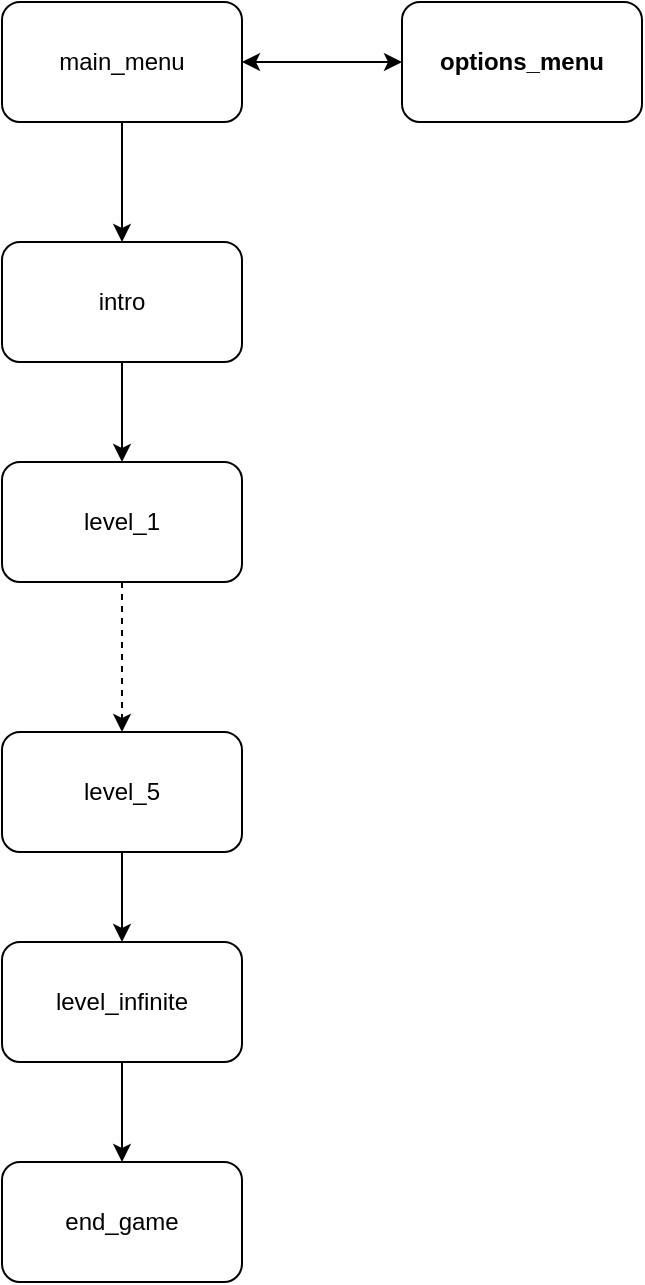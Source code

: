 <mxfile version="24.7.5">
  <diagram name="Page-1" id="bP89UNNYfhzRVC8BibK-">
    <mxGraphModel dx="1234" dy="1214" grid="1" gridSize="10" guides="1" tooltips="1" connect="1" arrows="1" fold="1" page="1" pageScale="1" pageWidth="827" pageHeight="1169" math="0" shadow="0">
      <root>
        <mxCell id="0" />
        <mxCell id="1" parent="0" />
        <mxCell id="_r53O7L0_cUfw0TNx5G7-4" style="edgeStyle=orthogonalEdgeStyle;rounded=0;orthogonalLoop=1;jettySize=auto;html=1;entryX=0;entryY=0.5;entryDx=0;entryDy=0;startArrow=classic;startFill=1;" edge="1" parent="1" source="_r53O7L0_cUfw0TNx5G7-1" target="_r53O7L0_cUfw0TNx5G7-3">
          <mxGeometry relative="1" as="geometry" />
        </mxCell>
        <mxCell id="_r53O7L0_cUfw0TNx5G7-5" style="edgeStyle=orthogonalEdgeStyle;rounded=0;orthogonalLoop=1;jettySize=auto;html=1;entryX=0.5;entryY=0;entryDx=0;entryDy=0;" edge="1" parent="1" source="_r53O7L0_cUfw0TNx5G7-1" target="_r53O7L0_cUfw0TNx5G7-2">
          <mxGeometry relative="1" as="geometry" />
        </mxCell>
        <mxCell id="_r53O7L0_cUfw0TNx5G7-1" value="main_menu" style="rounded=1;whiteSpace=wrap;html=1;" vertex="1" parent="1">
          <mxGeometry x="380" y="220" width="120" height="60" as="geometry" />
        </mxCell>
        <mxCell id="_r53O7L0_cUfw0TNx5G7-7" style="edgeStyle=orthogonalEdgeStyle;rounded=0;orthogonalLoop=1;jettySize=auto;html=1;entryX=0.5;entryY=0;entryDx=0;entryDy=0;" edge="1" parent="1" source="_r53O7L0_cUfw0TNx5G7-2" target="_r53O7L0_cUfw0TNx5G7-6">
          <mxGeometry relative="1" as="geometry" />
        </mxCell>
        <mxCell id="_r53O7L0_cUfw0TNx5G7-2" value="intro" style="rounded=1;whiteSpace=wrap;html=1;" vertex="1" parent="1">
          <mxGeometry x="380" y="340" width="120" height="60" as="geometry" />
        </mxCell>
        <mxCell id="_r53O7L0_cUfw0TNx5G7-3" value="options_menu" style="rounded=1;whiteSpace=wrap;html=1;fontStyle=1" vertex="1" parent="1">
          <mxGeometry x="580" y="220" width="120" height="60" as="geometry" />
        </mxCell>
        <mxCell id="_r53O7L0_cUfw0TNx5G7-9" style="edgeStyle=orthogonalEdgeStyle;rounded=0;orthogonalLoop=1;jettySize=auto;html=1;entryX=0.5;entryY=0;entryDx=0;entryDy=0;dashed=1;" edge="1" parent="1" source="_r53O7L0_cUfw0TNx5G7-6" target="_r53O7L0_cUfw0TNx5G7-8">
          <mxGeometry relative="1" as="geometry" />
        </mxCell>
        <mxCell id="_r53O7L0_cUfw0TNx5G7-6" value="level_1" style="rounded=1;whiteSpace=wrap;html=1;" vertex="1" parent="1">
          <mxGeometry x="380" y="450" width="120" height="60" as="geometry" />
        </mxCell>
        <mxCell id="_r53O7L0_cUfw0TNx5G7-11" style="edgeStyle=orthogonalEdgeStyle;rounded=0;orthogonalLoop=1;jettySize=auto;html=1;entryX=0.5;entryY=0;entryDx=0;entryDy=0;" edge="1" parent="1" source="_r53O7L0_cUfw0TNx5G7-8" target="_r53O7L0_cUfw0TNx5G7-10">
          <mxGeometry relative="1" as="geometry" />
        </mxCell>
        <mxCell id="_r53O7L0_cUfw0TNx5G7-8" value="level_5" style="rounded=1;whiteSpace=wrap;html=1;" vertex="1" parent="1">
          <mxGeometry x="380" y="585" width="120" height="60" as="geometry" />
        </mxCell>
        <mxCell id="_r53O7L0_cUfw0TNx5G7-13" style="edgeStyle=orthogonalEdgeStyle;rounded=0;orthogonalLoop=1;jettySize=auto;html=1;entryX=0.5;entryY=0;entryDx=0;entryDy=0;" edge="1" parent="1" source="_r53O7L0_cUfw0TNx5G7-10" target="_r53O7L0_cUfw0TNx5G7-12">
          <mxGeometry relative="1" as="geometry" />
        </mxCell>
        <mxCell id="_r53O7L0_cUfw0TNx5G7-10" value="level_infinite" style="rounded=1;whiteSpace=wrap;html=1;" vertex="1" parent="1">
          <mxGeometry x="380" y="690" width="120" height="60" as="geometry" />
        </mxCell>
        <mxCell id="_r53O7L0_cUfw0TNx5G7-12" value="end_game" style="rounded=1;whiteSpace=wrap;html=1;" vertex="1" parent="1">
          <mxGeometry x="380" y="800" width="120" height="60" as="geometry" />
        </mxCell>
      </root>
    </mxGraphModel>
  </diagram>
</mxfile>
